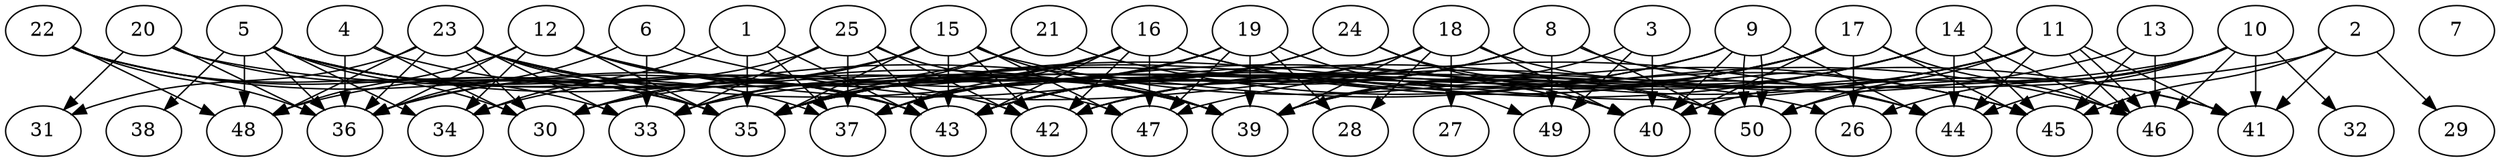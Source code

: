 // DAG automatically generated by daggen at Thu Oct  3 14:07:58 2019
// ./daggen --dot -n 50 --ccr 0.3 --fat 0.9 --regular 0.5 --density 0.6 --mindata 5242880 --maxdata 52428800 
digraph G {
  1 [size="166164480", alpha="0.13", expect_size="49849344"] 
  1 -> 34 [size ="49849344"]
  1 -> 35 [size ="49849344"]
  1 -> 37 [size ="49849344"]
  1 -> 43 [size ="49849344"]
  2 [size="66467840", alpha="0.13", expect_size="19940352"] 
  2 -> 29 [size ="19940352"]
  2 -> 33 [size ="19940352"]
  2 -> 41 [size ="19940352"]
  2 -> 45 [size ="19940352"]
  3 [size="168055467", alpha="0.08", expect_size="50416640"] 
  3 -> 39 [size ="50416640"]
  3 -> 40 [size ="50416640"]
  3 -> 49 [size ="50416640"]
  4 [size="76165120", alpha="0.07", expect_size="22849536"] 
  4 -> 30 [size ="22849536"]
  4 -> 36 [size ="22849536"]
  4 -> 47 [size ="22849536"]
  5 [size="99218773", alpha="0.17", expect_size="29765632"] 
  5 -> 30 [size ="29765632"]
  5 -> 34 [size ="29765632"]
  5 -> 35 [size ="29765632"]
  5 -> 36 [size ="29765632"]
  5 -> 38 [size ="29765632"]
  5 -> 39 [size ="29765632"]
  5 -> 42 [size ="29765632"]
  5 -> 43 [size ="29765632"]
  5 -> 48 [size ="29765632"]
  6 [size="58368000", alpha="0.04", expect_size="17510400"] 
  6 -> 33 [size ="17510400"]
  6 -> 36 [size ="17510400"]
  6 -> 44 [size ="17510400"]
  7 [size="133737813", alpha="0.12", expect_size="40121344"] 
  8 [size="89159680", alpha="0.03", expect_size="26747904"] 
  8 -> 37 [size ="26747904"]
  8 -> 41 [size ="26747904"]
  8 -> 42 [size ="26747904"]
  8 -> 43 [size ="26747904"]
  8 -> 49 [size ="26747904"]
  8 -> 50 [size ="26747904"]
  9 [size="155835733", alpha="0.17", expect_size="46750720"] 
  9 -> 30 [size ="46750720"]
  9 -> 40 [size ="46750720"]
  9 -> 43 [size ="46750720"]
  9 -> 44 [size ="46750720"]
  9 -> 50 [size ="46750720"]
  9 -> 50 [size ="46750720"]
  10 [size="106670080", alpha="0.02", expect_size="32001024"] 
  10 -> 26 [size ="32001024"]
  10 -> 30 [size ="32001024"]
  10 -> 32 [size ="32001024"]
  10 -> 40 [size ="32001024"]
  10 -> 41 [size ="32001024"]
  10 -> 44 [size ="32001024"]
  10 -> 46 [size ="32001024"]
  10 -> 50 [size ="32001024"]
  11 [size="76100267", alpha="0.19", expect_size="22830080"] 
  11 -> 35 [size ="22830080"]
  11 -> 39 [size ="22830080"]
  11 -> 41 [size ="22830080"]
  11 -> 43 [size ="22830080"]
  11 -> 44 [size ="22830080"]
  11 -> 46 [size ="22830080"]
  11 -> 46 [size ="22830080"]
  11 -> 50 [size ="22830080"]
  12 [size="24835413", alpha="0.12", expect_size="7450624"] 
  12 -> 34 [size ="7450624"]
  12 -> 35 [size ="7450624"]
  12 -> 36 [size ="7450624"]
  12 -> 39 [size ="7450624"]
  12 -> 43 [size ="7450624"]
  12 -> 48 [size ="7450624"]
  12 -> 50 [size ="7450624"]
  13 [size="128935253", alpha="0.06", expect_size="38680576"] 
  13 -> 45 [size ="38680576"]
  13 -> 46 [size ="38680576"]
  13 -> 47 [size ="38680576"]
  14 [size="37495467", alpha="0.10", expect_size="11248640"] 
  14 -> 35 [size ="11248640"]
  14 -> 39 [size ="11248640"]
  14 -> 42 [size ="11248640"]
  14 -> 44 [size ="11248640"]
  14 -> 45 [size ="11248640"]
  14 -> 46 [size ="11248640"]
  15 [size="94545920", alpha="0.18", expect_size="28363776"] 
  15 -> 30 [size ="28363776"]
  15 -> 35 [size ="28363776"]
  15 -> 39 [size ="28363776"]
  15 -> 42 [size ="28363776"]
  15 -> 43 [size ="28363776"]
  15 -> 45 [size ="28363776"]
  15 -> 47 [size ="28363776"]
  15 -> 48 [size ="28363776"]
  16 [size="70908587", alpha="0.12", expect_size="21272576"] 
  16 -> 33 [size ="21272576"]
  16 -> 35 [size ="21272576"]
  16 -> 36 [size ="21272576"]
  16 -> 37 [size ="21272576"]
  16 -> 41 [size ="21272576"]
  16 -> 42 [size ="21272576"]
  16 -> 43 [size ="21272576"]
  16 -> 45 [size ="21272576"]
  16 -> 47 [size ="21272576"]
  17 [size="106100053", alpha="0.15", expect_size="31830016"] 
  17 -> 26 [size ="31830016"]
  17 -> 35 [size ="31830016"]
  17 -> 39 [size ="31830016"]
  17 -> 40 [size ="31830016"]
  17 -> 42 [size ="31830016"]
  17 -> 43 [size ="31830016"]
  17 -> 45 [size ="31830016"]
  17 -> 46 [size ="31830016"]
  18 [size="41328640", alpha="0.11", expect_size="12398592"] 
  18 -> 27 [size ="12398592"]
  18 -> 28 [size ="12398592"]
  18 -> 35 [size ="12398592"]
  18 -> 39 [size ="12398592"]
  18 -> 40 [size ="12398592"]
  18 -> 43 [size ="12398592"]
  18 -> 44 [size ="12398592"]
  19 [size="67150507", alpha="0.06", expect_size="20145152"] 
  19 -> 28 [size ="20145152"]
  19 -> 34 [size ="20145152"]
  19 -> 35 [size ="20145152"]
  19 -> 37 [size ="20145152"]
  19 -> 39 [size ="20145152"]
  19 -> 47 [size ="20145152"]
  19 -> 49 [size ="20145152"]
  20 [size="43762347", alpha="0.19", expect_size="13128704"] 
  20 -> 26 [size ="13128704"]
  20 -> 31 [size ="13128704"]
  20 -> 35 [size ="13128704"]
  20 -> 36 [size ="13128704"]
  21 [size="63238827", alpha="0.11", expect_size="18971648"] 
  21 -> 33 [size ="18971648"]
  21 -> 35 [size ="18971648"]
  21 -> 46 [size ="18971648"]
  22 [size="52411733", alpha="0.09", expect_size="15723520"] 
  22 -> 33 [size ="15723520"]
  22 -> 35 [size ="15723520"]
  22 -> 36 [size ="15723520"]
  22 -> 43 [size ="15723520"]
  22 -> 48 [size ="15723520"]
  23 [size="144892587", alpha="0.06", expect_size="43467776"] 
  23 -> 30 [size ="43467776"]
  23 -> 31 [size ="43467776"]
  23 -> 33 [size ="43467776"]
  23 -> 35 [size ="43467776"]
  23 -> 36 [size ="43467776"]
  23 -> 37 [size ="43467776"]
  23 -> 39 [size ="43467776"]
  23 -> 40 [size ="43467776"]
  23 -> 48 [size ="43467776"]
  24 [size="33430187", alpha="0.11", expect_size="10029056"] 
  24 -> 35 [size ="10029056"]
  24 -> 37 [size ="10029056"]
  24 -> 40 [size ="10029056"]
  24 -> 50 [size ="10029056"]
  25 [size="114848427", alpha="0.06", expect_size="34454528"] 
  25 -> 33 [size ="34454528"]
  25 -> 36 [size ="34454528"]
  25 -> 37 [size ="34454528"]
  25 -> 39 [size ="34454528"]
  25 -> 42 [size ="34454528"]
  25 -> 43 [size ="34454528"]
  26 [size="101959680", alpha="0.07", expect_size="30587904"] 
  27 [size="41861120", alpha="0.02", expect_size="12558336"] 
  28 [size="163201707", alpha="0.06", expect_size="48960512"] 
  29 [size="88845653", alpha="0.08", expect_size="26653696"] 
  30 [size="135758507", alpha="0.01", expect_size="40727552"] 
  31 [size="127781547", alpha="0.02", expect_size="38334464"] 
  32 [size="56316587", alpha="0.03", expect_size="16894976"] 
  33 [size="127641600", alpha="0.19", expect_size="38292480"] 
  34 [size="20486827", alpha="0.17", expect_size="6146048"] 
  35 [size="108107093", alpha="0.06", expect_size="32432128"] 
  36 [size="157682347", alpha="0.00", expect_size="47304704"] 
  37 [size="52814507", alpha="0.07", expect_size="15844352"] 
  38 [size="67051520", alpha="0.16", expect_size="20115456"] 
  39 [size="114797227", alpha="0.11", expect_size="34439168"] 
  40 [size="19834880", alpha="0.10", expect_size="5950464"] 
  41 [size="28651520", alpha="0.15", expect_size="8595456"] 
  42 [size="42584747", alpha="0.04", expect_size="12775424"] 
  43 [size="68993707", alpha="0.09", expect_size="20698112"] 
  44 [size="62054400", alpha="0.17", expect_size="18616320"] 
  45 [size="41786027", alpha="0.16", expect_size="12535808"] 
  46 [size="85261653", alpha="0.07", expect_size="25578496"] 
  47 [size="88627200", alpha="0.00", expect_size="26588160"] 
  48 [size="140509867", alpha="0.13", expect_size="42152960"] 
  49 [size="107475627", alpha="0.14", expect_size="32242688"] 
  50 [size="39205547", alpha="0.10", expect_size="11761664"] 
}
